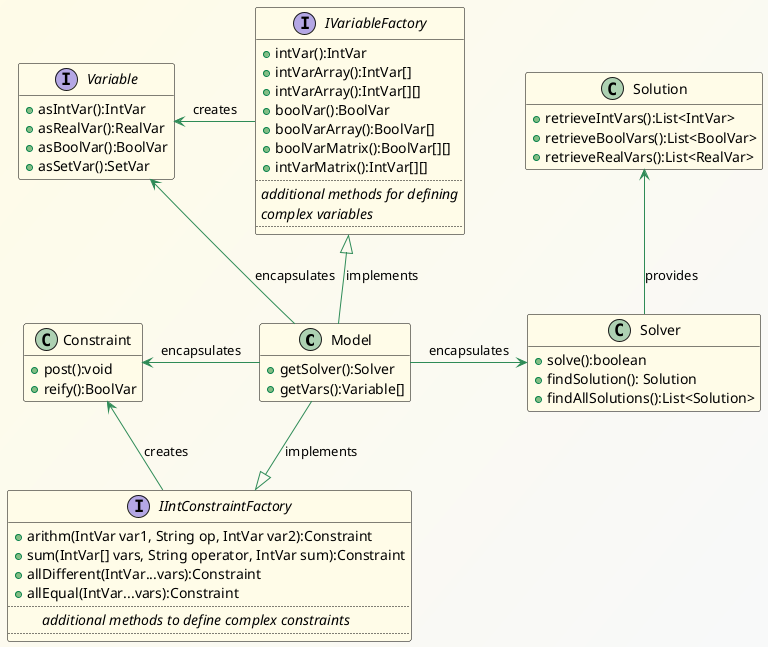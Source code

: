 @startuml
'https://plantuml.com/class-diagram
hide empty attributes
skinparam Handwritten false
skinparam ClassBorderColor black
skinparam BackgroundColor #fffce8/#f8f9fa
skinparam class {
 ArrowColor SeaGreen
 BackgroundColor #fffce8
}

class "Model" as m {
  +getSolver():Solver
  +getVars():Variable[]
}

interface "IVariableFactory" as iv {
  +intVar():IntVar
  +intVarArray():IntVar[]
  +intVarArray():IntVar[][]
  +boolVar():BoolVar
  +boolVarArray():BoolVar[]
  +boolVarMatrix():BoolVar[][]
  +intVarMatrix():IntVar[][]
  ..
  <i>additional methods for defining\n<i>complex variables
  ..
  }

class Solver {
  +solve():boolean
  +findSolution(): Solution
  +findAllSolutions():List<Solution>
}

interface "IIntConstraintFactory" as icf {
 +arithm(IntVar var1, String op, IntVar var2):Constraint
 +sum(IntVar[] vars, String operator, IntVar sum):Constraint
 +allDifferent(IntVar...vars):Constraint
 +allEqual(IntVar...vars):Constraint
 ..
 <i>\tadditional methods to define complex constraints
 ..
}

interface "Variable" as v {
  +asIntVar():IntVar
  +asRealVar():RealVar
  +asBoolVar():BoolVar
  +asSetVar():SetVar
}

class "Constraint" as c {
  +post():void
  +reify():BoolVar
}


class "Solution" as sln {
  +retrieveIntVars():List<IntVar>
  +retrieveBoolVars():List<BoolVar>
  +retrieveRealVars():List<RealVar>
}

m --|> icf:implements
m -up-|> iv:implements
m -up-> v:encapsulates
m -left-> c: encapsulates
m -right-> Solver:encapsulates
Solver -up-> sln:provides
iv -left-> v:creates
icf -up-> c:creates
@enduml